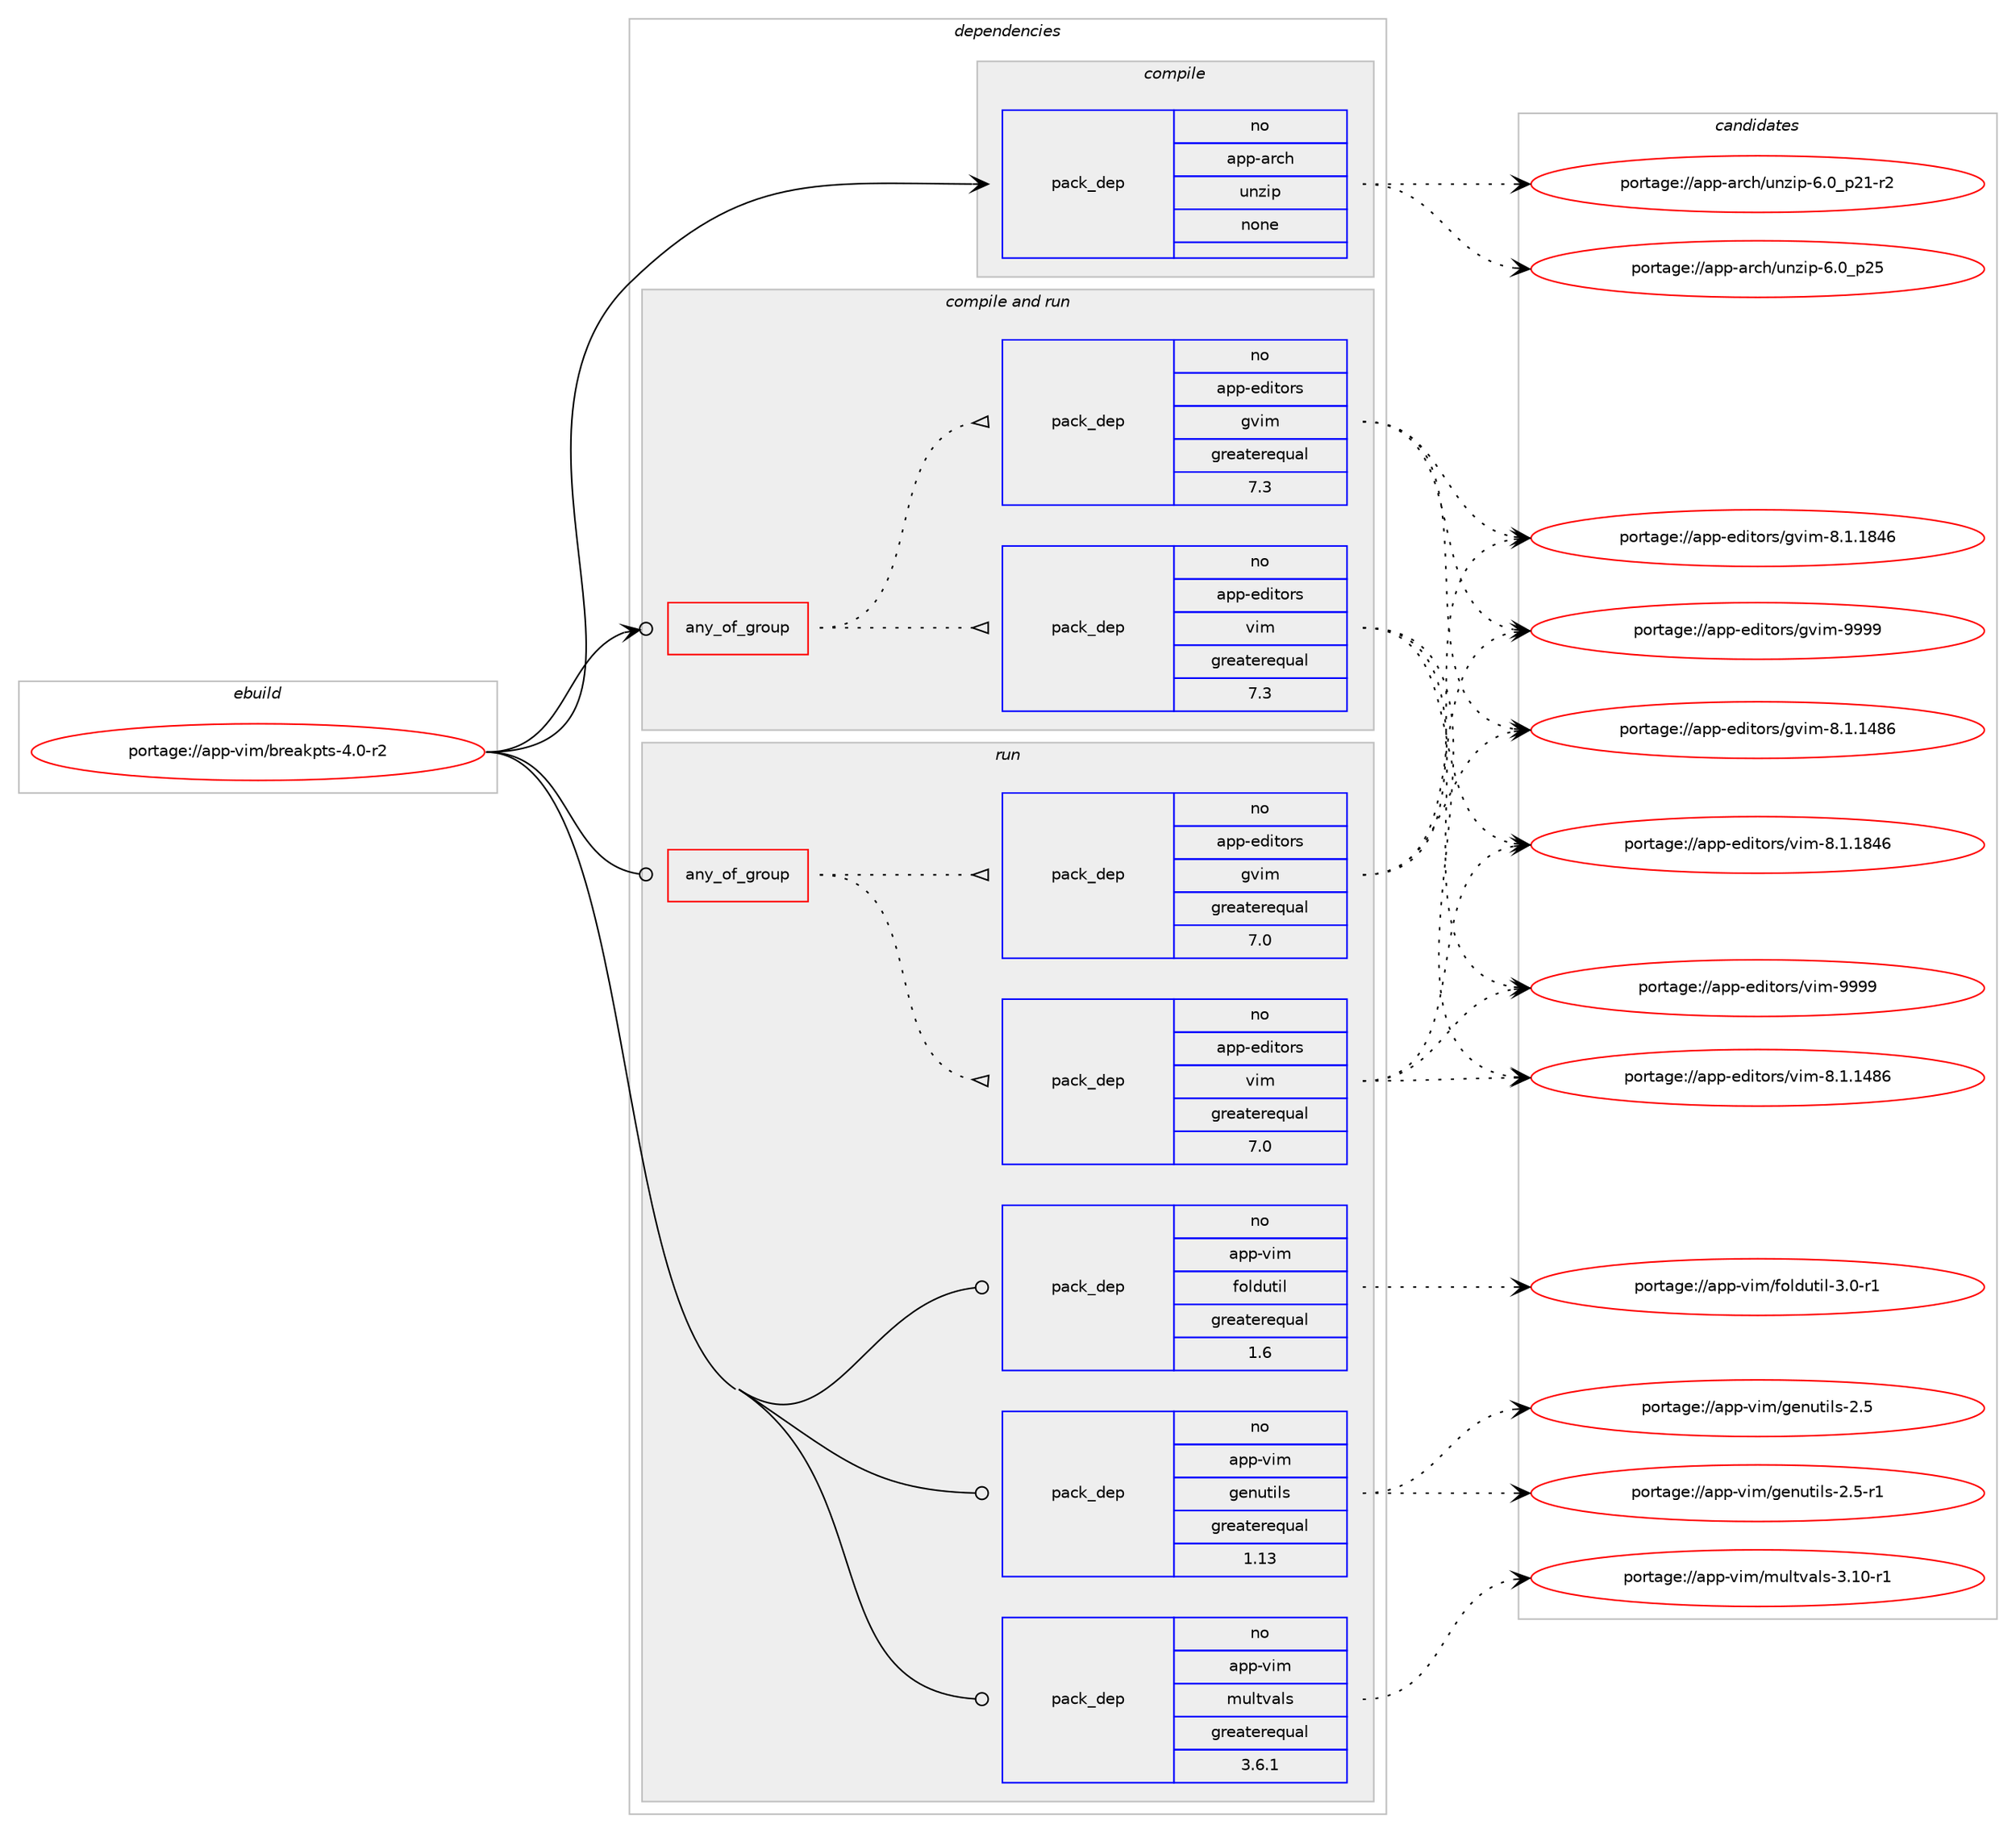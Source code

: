 digraph prolog {

# *************
# Graph options
# *************

newrank=true;
concentrate=true;
compound=true;
graph [rankdir=LR,fontname=Helvetica,fontsize=10,ranksep=1.5];#, ranksep=2.5, nodesep=0.2];
edge  [arrowhead=vee];
node  [fontname=Helvetica,fontsize=10];

# **********
# The ebuild
# **********

subgraph cluster_leftcol {
color=gray;
rank=same;
label=<<i>ebuild</i>>;
id [label="portage://app-vim/breakpts-4.0-r2", color=red, width=4, href="../app-vim/breakpts-4.0-r2.svg"];
}

# ****************
# The dependencies
# ****************

subgraph cluster_midcol {
color=gray;
label=<<i>dependencies</i>>;
subgraph cluster_compile {
fillcolor="#eeeeee";
style=filled;
label=<<i>compile</i>>;
subgraph pack36591 {
dependency49135 [label=<<TABLE BORDER="0" CELLBORDER="1" CELLSPACING="0" CELLPADDING="4" WIDTH="220"><TR><TD ROWSPAN="6" CELLPADDING="30">pack_dep</TD></TR><TR><TD WIDTH="110">no</TD></TR><TR><TD>app-arch</TD></TR><TR><TD>unzip</TD></TR><TR><TD>none</TD></TR><TR><TD></TD></TR></TABLE>>, shape=none, color=blue];
}
id:e -> dependency49135:w [weight=20,style="solid",arrowhead="vee"];
}
subgraph cluster_compileandrun {
fillcolor="#eeeeee";
style=filled;
label=<<i>compile and run</i>>;
subgraph any842 {
dependency49136 [label=<<TABLE BORDER="0" CELLBORDER="1" CELLSPACING="0" CELLPADDING="4"><TR><TD CELLPADDING="10">any_of_group</TD></TR></TABLE>>, shape=none, color=red];subgraph pack36592 {
dependency49137 [label=<<TABLE BORDER="0" CELLBORDER="1" CELLSPACING="0" CELLPADDING="4" WIDTH="220"><TR><TD ROWSPAN="6" CELLPADDING="30">pack_dep</TD></TR><TR><TD WIDTH="110">no</TD></TR><TR><TD>app-editors</TD></TR><TR><TD>vim</TD></TR><TR><TD>greaterequal</TD></TR><TR><TD>7.3</TD></TR></TABLE>>, shape=none, color=blue];
}
dependency49136:e -> dependency49137:w [weight=20,style="dotted",arrowhead="oinv"];
subgraph pack36593 {
dependency49138 [label=<<TABLE BORDER="0" CELLBORDER="1" CELLSPACING="0" CELLPADDING="4" WIDTH="220"><TR><TD ROWSPAN="6" CELLPADDING="30">pack_dep</TD></TR><TR><TD WIDTH="110">no</TD></TR><TR><TD>app-editors</TD></TR><TR><TD>gvim</TD></TR><TR><TD>greaterequal</TD></TR><TR><TD>7.3</TD></TR></TABLE>>, shape=none, color=blue];
}
dependency49136:e -> dependency49138:w [weight=20,style="dotted",arrowhead="oinv"];
}
id:e -> dependency49136:w [weight=20,style="solid",arrowhead="odotvee"];
}
subgraph cluster_run {
fillcolor="#eeeeee";
style=filled;
label=<<i>run</i>>;
subgraph any843 {
dependency49139 [label=<<TABLE BORDER="0" CELLBORDER="1" CELLSPACING="0" CELLPADDING="4"><TR><TD CELLPADDING="10">any_of_group</TD></TR></TABLE>>, shape=none, color=red];subgraph pack36594 {
dependency49140 [label=<<TABLE BORDER="0" CELLBORDER="1" CELLSPACING="0" CELLPADDING="4" WIDTH="220"><TR><TD ROWSPAN="6" CELLPADDING="30">pack_dep</TD></TR><TR><TD WIDTH="110">no</TD></TR><TR><TD>app-editors</TD></TR><TR><TD>vim</TD></TR><TR><TD>greaterequal</TD></TR><TR><TD>7.0</TD></TR></TABLE>>, shape=none, color=blue];
}
dependency49139:e -> dependency49140:w [weight=20,style="dotted",arrowhead="oinv"];
subgraph pack36595 {
dependency49141 [label=<<TABLE BORDER="0" CELLBORDER="1" CELLSPACING="0" CELLPADDING="4" WIDTH="220"><TR><TD ROWSPAN="6" CELLPADDING="30">pack_dep</TD></TR><TR><TD WIDTH="110">no</TD></TR><TR><TD>app-editors</TD></TR><TR><TD>gvim</TD></TR><TR><TD>greaterequal</TD></TR><TR><TD>7.0</TD></TR></TABLE>>, shape=none, color=blue];
}
dependency49139:e -> dependency49141:w [weight=20,style="dotted",arrowhead="oinv"];
}
id:e -> dependency49139:w [weight=20,style="solid",arrowhead="odot"];
subgraph pack36596 {
dependency49142 [label=<<TABLE BORDER="0" CELLBORDER="1" CELLSPACING="0" CELLPADDING="4" WIDTH="220"><TR><TD ROWSPAN="6" CELLPADDING="30">pack_dep</TD></TR><TR><TD WIDTH="110">no</TD></TR><TR><TD>app-vim</TD></TR><TR><TD>foldutil</TD></TR><TR><TD>greaterequal</TD></TR><TR><TD>1.6</TD></TR></TABLE>>, shape=none, color=blue];
}
id:e -> dependency49142:w [weight=20,style="solid",arrowhead="odot"];
subgraph pack36597 {
dependency49143 [label=<<TABLE BORDER="0" CELLBORDER="1" CELLSPACING="0" CELLPADDING="4" WIDTH="220"><TR><TD ROWSPAN="6" CELLPADDING="30">pack_dep</TD></TR><TR><TD WIDTH="110">no</TD></TR><TR><TD>app-vim</TD></TR><TR><TD>genutils</TD></TR><TR><TD>greaterequal</TD></TR><TR><TD>1.13</TD></TR></TABLE>>, shape=none, color=blue];
}
id:e -> dependency49143:w [weight=20,style="solid",arrowhead="odot"];
subgraph pack36598 {
dependency49144 [label=<<TABLE BORDER="0" CELLBORDER="1" CELLSPACING="0" CELLPADDING="4" WIDTH="220"><TR><TD ROWSPAN="6" CELLPADDING="30">pack_dep</TD></TR><TR><TD WIDTH="110">no</TD></TR><TR><TD>app-vim</TD></TR><TR><TD>multvals</TD></TR><TR><TD>greaterequal</TD></TR><TR><TD>3.6.1</TD></TR></TABLE>>, shape=none, color=blue];
}
id:e -> dependency49144:w [weight=20,style="solid",arrowhead="odot"];
}
}

# **************
# The candidates
# **************

subgraph cluster_choices {
rank=same;
color=gray;
label=<<i>candidates</i>>;

subgraph choice36591 {
color=black;
nodesep=1;
choiceportage9711211245971149910447117110122105112455446489511250494511450 [label="portage://app-arch/unzip-6.0_p21-r2", color=red, width=4,href="../app-arch/unzip-6.0_p21-r2.svg"];
choiceportage971121124597114991044711711012210511245544648951125053 [label="portage://app-arch/unzip-6.0_p25", color=red, width=4,href="../app-arch/unzip-6.0_p25.svg"];
dependency49135:e -> choiceportage9711211245971149910447117110122105112455446489511250494511450:w [style=dotted,weight="100"];
dependency49135:e -> choiceportage971121124597114991044711711012210511245544648951125053:w [style=dotted,weight="100"];
}
subgraph choice36592 {
color=black;
nodesep=1;
choiceportage971121124510110010511611111411547118105109455646494649525654 [label="portage://app-editors/vim-8.1.1486", color=red, width=4,href="../app-editors/vim-8.1.1486.svg"];
choiceportage971121124510110010511611111411547118105109455646494649565254 [label="portage://app-editors/vim-8.1.1846", color=red, width=4,href="../app-editors/vim-8.1.1846.svg"];
choiceportage9711211245101100105116111114115471181051094557575757 [label="portage://app-editors/vim-9999", color=red, width=4,href="../app-editors/vim-9999.svg"];
dependency49137:e -> choiceportage971121124510110010511611111411547118105109455646494649525654:w [style=dotted,weight="100"];
dependency49137:e -> choiceportage971121124510110010511611111411547118105109455646494649565254:w [style=dotted,weight="100"];
dependency49137:e -> choiceportage9711211245101100105116111114115471181051094557575757:w [style=dotted,weight="100"];
}
subgraph choice36593 {
color=black;
nodesep=1;
choiceportage971121124510110010511611111411547103118105109455646494649525654 [label="portage://app-editors/gvim-8.1.1486", color=red, width=4,href="../app-editors/gvim-8.1.1486.svg"];
choiceportage971121124510110010511611111411547103118105109455646494649565254 [label="portage://app-editors/gvim-8.1.1846", color=red, width=4,href="../app-editors/gvim-8.1.1846.svg"];
choiceportage9711211245101100105116111114115471031181051094557575757 [label="portage://app-editors/gvim-9999", color=red, width=4,href="../app-editors/gvim-9999.svg"];
dependency49138:e -> choiceportage971121124510110010511611111411547103118105109455646494649525654:w [style=dotted,weight="100"];
dependency49138:e -> choiceportage971121124510110010511611111411547103118105109455646494649565254:w [style=dotted,weight="100"];
dependency49138:e -> choiceportage9711211245101100105116111114115471031181051094557575757:w [style=dotted,weight="100"];
}
subgraph choice36594 {
color=black;
nodesep=1;
choiceportage971121124510110010511611111411547118105109455646494649525654 [label="portage://app-editors/vim-8.1.1486", color=red, width=4,href="../app-editors/vim-8.1.1486.svg"];
choiceportage971121124510110010511611111411547118105109455646494649565254 [label="portage://app-editors/vim-8.1.1846", color=red, width=4,href="../app-editors/vim-8.1.1846.svg"];
choiceportage9711211245101100105116111114115471181051094557575757 [label="portage://app-editors/vim-9999", color=red, width=4,href="../app-editors/vim-9999.svg"];
dependency49140:e -> choiceportage971121124510110010511611111411547118105109455646494649525654:w [style=dotted,weight="100"];
dependency49140:e -> choiceportage971121124510110010511611111411547118105109455646494649565254:w [style=dotted,weight="100"];
dependency49140:e -> choiceportage9711211245101100105116111114115471181051094557575757:w [style=dotted,weight="100"];
}
subgraph choice36595 {
color=black;
nodesep=1;
choiceportage971121124510110010511611111411547103118105109455646494649525654 [label="portage://app-editors/gvim-8.1.1486", color=red, width=4,href="../app-editors/gvim-8.1.1486.svg"];
choiceportage971121124510110010511611111411547103118105109455646494649565254 [label="portage://app-editors/gvim-8.1.1846", color=red, width=4,href="../app-editors/gvim-8.1.1846.svg"];
choiceportage9711211245101100105116111114115471031181051094557575757 [label="portage://app-editors/gvim-9999", color=red, width=4,href="../app-editors/gvim-9999.svg"];
dependency49141:e -> choiceportage971121124510110010511611111411547103118105109455646494649525654:w [style=dotted,weight="100"];
dependency49141:e -> choiceportage971121124510110010511611111411547103118105109455646494649565254:w [style=dotted,weight="100"];
dependency49141:e -> choiceportage9711211245101100105116111114115471031181051094557575757:w [style=dotted,weight="100"];
}
subgraph choice36596 {
color=black;
nodesep=1;
choiceportage971121124511810510947102111108100117116105108455146484511449 [label="portage://app-vim/foldutil-3.0-r1", color=red, width=4,href="../app-vim/foldutil-3.0-r1.svg"];
dependency49142:e -> choiceportage971121124511810510947102111108100117116105108455146484511449:w [style=dotted,weight="100"];
}
subgraph choice36597 {
color=black;
nodesep=1;
choiceportage97112112451181051094710310111011711610510811545504653 [label="portage://app-vim/genutils-2.5", color=red, width=4,href="../app-vim/genutils-2.5.svg"];
choiceportage971121124511810510947103101110117116105108115455046534511449 [label="portage://app-vim/genutils-2.5-r1", color=red, width=4,href="../app-vim/genutils-2.5-r1.svg"];
dependency49143:e -> choiceportage97112112451181051094710310111011711610510811545504653:w [style=dotted,weight="100"];
dependency49143:e -> choiceportage971121124511810510947103101110117116105108115455046534511449:w [style=dotted,weight="100"];
}
subgraph choice36598 {
color=black;
nodesep=1;
choiceportage9711211245118105109471091171081161189710811545514649484511449 [label="portage://app-vim/multvals-3.10-r1", color=red, width=4,href="../app-vim/multvals-3.10-r1.svg"];
dependency49144:e -> choiceportage9711211245118105109471091171081161189710811545514649484511449:w [style=dotted,weight="100"];
}
}

}
